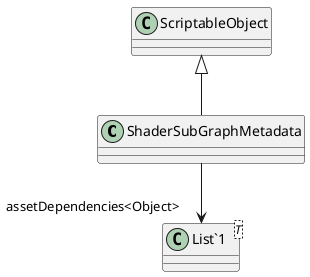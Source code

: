 @startuml
class ShaderSubGraphMetadata {
}
class "List`1"<T> {
}
ScriptableObject <|-- ShaderSubGraphMetadata
ShaderSubGraphMetadata --> "assetDependencies<Object>" "List`1"
@enduml

